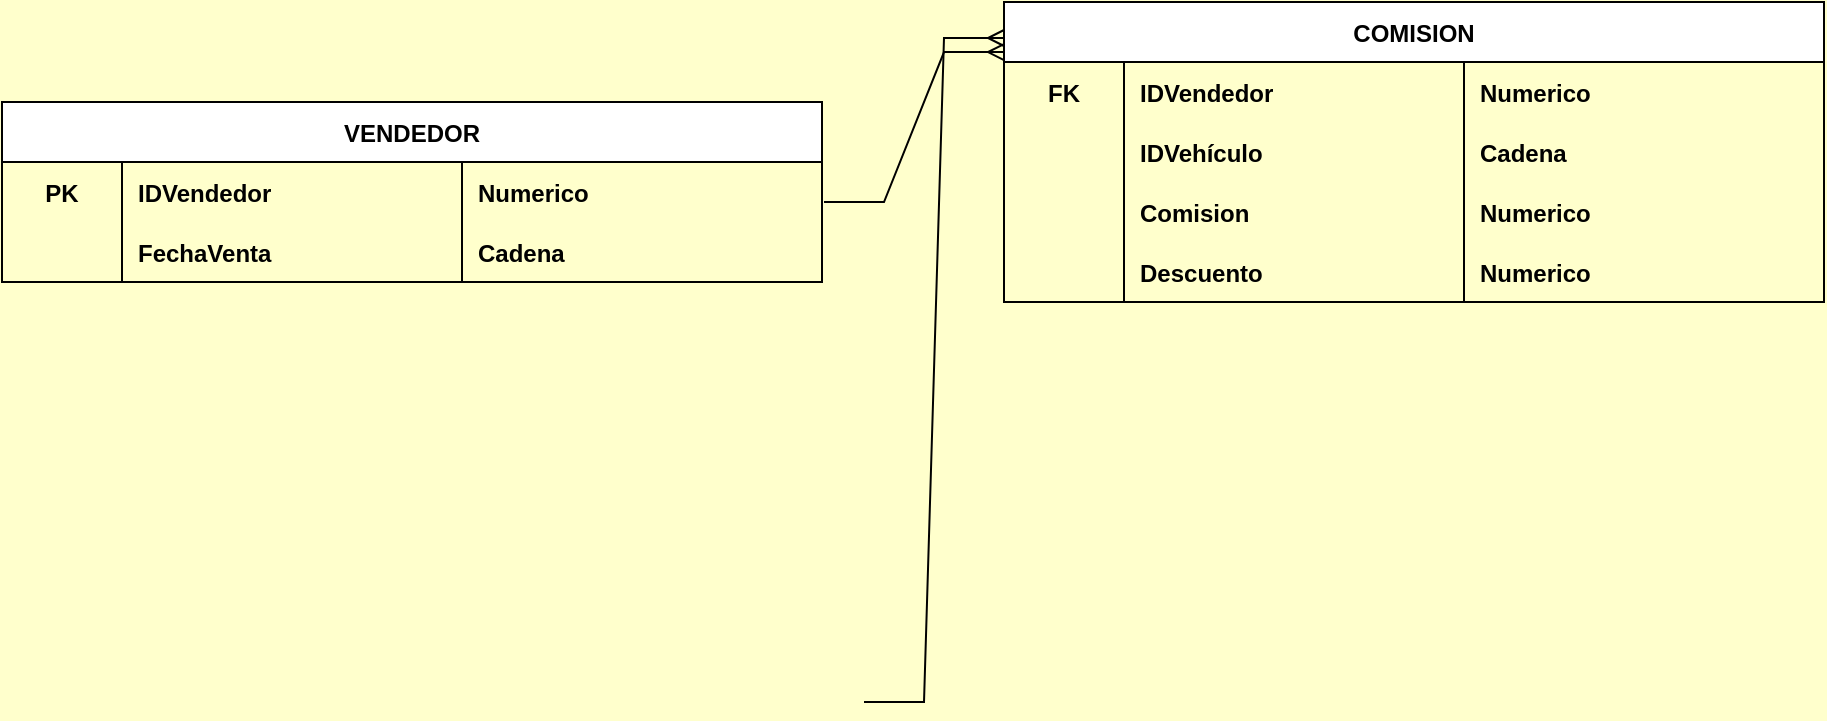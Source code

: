 <mxfile version="17.2.4" type="device"><diagram id="jKdWsyDY0a56_EqpBp-Y" name="Página-1"><mxGraphModel dx="1342" dy="695" grid="1" gridSize="10" guides="1" tooltips="1" connect="1" arrows="1" fold="1" page="1" pageScale="1" pageWidth="1200" pageHeight="1600" background="#FFFFCC" math="0" shadow="0"><root><mxCell id="0"/><mxCell id="1" parent="0"/><mxCell id="7ogoW4griEioWXmn6YCq-63" value="VENDEDOR" style="shape=table;startSize=30;container=1;collapsible=1;childLayout=tableLayout;fixedRows=1;rowLines=0;fontStyle=1;align=center;resizeLast=1;" parent="1" vertex="1"><mxGeometry x="119" y="210" width="410" height="90" as="geometry"/></mxCell><mxCell id="7ogoW4griEioWXmn6YCq-64" value="" style="shape=tableRow;horizontal=0;startSize=0;swimlaneHead=0;swimlaneBody=0;fillColor=none;collapsible=0;dropTarget=0;points=[[0,0.5],[1,0.5]];portConstraint=eastwest;top=0;left=0;right=0;bottom=0;" parent="7ogoW4griEioWXmn6YCq-63" vertex="1"><mxGeometry y="30" width="410" height="30" as="geometry"/></mxCell><mxCell id="7ogoW4griEioWXmn6YCq-65" value="PK" style="shape=partialRectangle;connectable=0;fillColor=none;top=0;left=0;bottom=0;right=0;fontStyle=1;overflow=hidden;" parent="7ogoW4griEioWXmn6YCq-64" vertex="1"><mxGeometry width="60" height="30" as="geometry"><mxRectangle width="60" height="30" as="alternateBounds"/></mxGeometry></mxCell><mxCell id="7ogoW4griEioWXmn6YCq-66" value="IDVendedor" style="shape=partialRectangle;connectable=0;fillColor=none;top=0;left=0;bottom=0;right=0;align=left;spacingLeft=6;fontStyle=1;overflow=hidden;strokeColor=none;" parent="7ogoW4griEioWXmn6YCq-64" vertex="1"><mxGeometry x="60" width="170" height="30" as="geometry"><mxRectangle width="170" height="30" as="alternateBounds"/></mxGeometry></mxCell><mxCell id="7ogoW4griEioWXmn6YCq-76" value="Numerico" style="shape=partialRectangle;connectable=0;fillColor=none;top=0;left=0;bottom=0;right=0;align=left;spacingLeft=6;fontStyle=1;overflow=hidden;" parent="7ogoW4griEioWXmn6YCq-64" vertex="1"><mxGeometry x="230" width="180" height="30" as="geometry"><mxRectangle width="180" height="30" as="alternateBounds"/></mxGeometry></mxCell><mxCell id="7ogoW4griEioWXmn6YCq-77" style="shape=tableRow;horizontal=0;startSize=0;swimlaneHead=0;swimlaneBody=0;fillColor=none;collapsible=0;dropTarget=0;points=[[0,0.5],[1,0.5]];portConstraint=eastwest;top=0;left=0;right=0;bottom=0;" parent="7ogoW4griEioWXmn6YCq-63" vertex="1"><mxGeometry y="60" width="410" height="30" as="geometry"/></mxCell><mxCell id="7ogoW4griEioWXmn6YCq-78" style="shape=partialRectangle;connectable=0;fillColor=none;top=0;left=0;bottom=0;right=0;fontStyle=1;overflow=hidden;" parent="7ogoW4griEioWXmn6YCq-77" vertex="1"><mxGeometry width="60" height="30" as="geometry"><mxRectangle width="60" height="30" as="alternateBounds"/></mxGeometry></mxCell><mxCell id="7ogoW4griEioWXmn6YCq-79" value="FechaVenta" style="shape=partialRectangle;connectable=0;fillColor=none;top=0;left=0;bottom=0;right=0;align=left;spacingLeft=6;fontStyle=1;overflow=hidden;" parent="7ogoW4griEioWXmn6YCq-77" vertex="1"><mxGeometry x="60" width="170" height="30" as="geometry"><mxRectangle width="170" height="30" as="alternateBounds"/></mxGeometry></mxCell><mxCell id="7ogoW4griEioWXmn6YCq-80" value="Cadena" style="shape=partialRectangle;connectable=0;fillColor=none;top=0;left=0;bottom=0;right=0;align=left;spacingLeft=6;fontStyle=1;overflow=hidden;" parent="7ogoW4griEioWXmn6YCq-77" vertex="1"><mxGeometry x="230" width="180" height="30" as="geometry"><mxRectangle width="180" height="30" as="alternateBounds"/></mxGeometry></mxCell><mxCell id="6xfqXx4kbU0Y_EfPTJHc-1" value="COMISION" style="shape=table;startSize=30;container=1;collapsible=1;childLayout=tableLayout;fixedRows=1;rowLines=0;fontStyle=1;align=center;resizeLast=1;" parent="1" vertex="1"><mxGeometry x="620" y="160" width="410" height="150" as="geometry"/></mxCell><mxCell id="6xfqXx4kbU0Y_EfPTJHc-2" value="" style="shape=tableRow;horizontal=0;startSize=0;swimlaneHead=0;swimlaneBody=0;fillColor=none;collapsible=0;dropTarget=0;points=[[0,0.5],[1,0.5]];portConstraint=eastwest;top=0;left=0;right=0;bottom=0;" parent="6xfqXx4kbU0Y_EfPTJHc-1" vertex="1"><mxGeometry y="30" width="410" height="30" as="geometry"/></mxCell><mxCell id="6xfqXx4kbU0Y_EfPTJHc-3" value="FK" style="shape=partialRectangle;connectable=0;fillColor=none;top=0;left=0;bottom=0;right=0;fontStyle=1;overflow=hidden;" parent="6xfqXx4kbU0Y_EfPTJHc-2" vertex="1"><mxGeometry width="60" height="30" as="geometry"><mxRectangle width="60" height="30" as="alternateBounds"/></mxGeometry></mxCell><mxCell id="6xfqXx4kbU0Y_EfPTJHc-4" value="IDVendedor" style="shape=partialRectangle;connectable=0;fillColor=none;top=0;left=0;bottom=0;right=0;align=left;spacingLeft=6;fontStyle=1;overflow=hidden;strokeColor=none;" parent="6xfqXx4kbU0Y_EfPTJHc-2" vertex="1"><mxGeometry x="60" width="170" height="30" as="geometry"><mxRectangle width="170" height="30" as="alternateBounds"/></mxGeometry></mxCell><mxCell id="6xfqXx4kbU0Y_EfPTJHc-5" value="Numerico" style="shape=partialRectangle;connectable=0;fillColor=none;top=0;left=0;bottom=0;right=0;align=left;spacingLeft=6;fontStyle=1;overflow=hidden;" parent="6xfqXx4kbU0Y_EfPTJHc-2" vertex="1"><mxGeometry x="230" width="180" height="30" as="geometry"><mxRectangle width="180" height="30" as="alternateBounds"/></mxGeometry></mxCell><mxCell id="6xfqXx4kbU0Y_EfPTJHc-6" style="shape=tableRow;horizontal=0;startSize=0;swimlaneHead=0;swimlaneBody=0;fillColor=none;collapsible=0;dropTarget=0;points=[[0,0.5],[1,0.5]];portConstraint=eastwest;top=0;left=0;right=0;bottom=0;" parent="6xfqXx4kbU0Y_EfPTJHc-1" vertex="1"><mxGeometry y="60" width="410" height="30" as="geometry"/></mxCell><mxCell id="6xfqXx4kbU0Y_EfPTJHc-7" style="shape=partialRectangle;connectable=0;fillColor=none;top=0;left=0;bottom=0;right=0;fontStyle=1;overflow=hidden;" parent="6xfqXx4kbU0Y_EfPTJHc-6" vertex="1"><mxGeometry width="60" height="30" as="geometry"><mxRectangle width="60" height="30" as="alternateBounds"/></mxGeometry></mxCell><mxCell id="6xfqXx4kbU0Y_EfPTJHc-8" value="IDVehículo" style="shape=partialRectangle;connectable=0;fillColor=none;top=0;left=0;bottom=0;right=0;align=left;spacingLeft=6;fontStyle=1;overflow=hidden;" parent="6xfqXx4kbU0Y_EfPTJHc-6" vertex="1"><mxGeometry x="60" width="170" height="30" as="geometry"><mxRectangle width="170" height="30" as="alternateBounds"/></mxGeometry></mxCell><mxCell id="6xfqXx4kbU0Y_EfPTJHc-9" value="Cadena" style="shape=partialRectangle;connectable=0;fillColor=none;top=0;left=0;bottom=0;right=0;align=left;spacingLeft=6;fontStyle=1;overflow=hidden;" parent="6xfqXx4kbU0Y_EfPTJHc-6" vertex="1"><mxGeometry x="230" width="180" height="30" as="geometry"><mxRectangle width="180" height="30" as="alternateBounds"/></mxGeometry></mxCell><mxCell id="6xfqXx4kbU0Y_EfPTJHc-10" style="shape=tableRow;horizontal=0;startSize=0;swimlaneHead=0;swimlaneBody=0;fillColor=none;collapsible=0;dropTarget=0;points=[[0,0.5],[1,0.5]];portConstraint=eastwest;top=0;left=0;right=0;bottom=0;" parent="6xfqXx4kbU0Y_EfPTJHc-1" vertex="1"><mxGeometry y="90" width="410" height="30" as="geometry"/></mxCell><mxCell id="6xfqXx4kbU0Y_EfPTJHc-11" style="shape=partialRectangle;connectable=0;fillColor=none;top=0;left=0;bottom=0;right=0;fontStyle=1;overflow=hidden;" parent="6xfqXx4kbU0Y_EfPTJHc-10" vertex="1"><mxGeometry width="60" height="30" as="geometry"><mxRectangle width="60" height="30" as="alternateBounds"/></mxGeometry></mxCell><mxCell id="6xfqXx4kbU0Y_EfPTJHc-12" value="Comision" style="shape=partialRectangle;connectable=0;fillColor=none;top=0;left=0;bottom=0;right=0;align=left;spacingLeft=6;fontStyle=1;overflow=hidden;strokeColor=none;" parent="6xfqXx4kbU0Y_EfPTJHc-10" vertex="1"><mxGeometry x="60" width="170" height="30" as="geometry"><mxRectangle width="170" height="30" as="alternateBounds"/></mxGeometry></mxCell><mxCell id="6xfqXx4kbU0Y_EfPTJHc-13" value="Numerico" style="shape=partialRectangle;connectable=0;fillColor=none;top=0;left=0;bottom=0;right=0;align=left;spacingLeft=6;fontStyle=1;overflow=hidden;" parent="6xfqXx4kbU0Y_EfPTJHc-10" vertex="1"><mxGeometry x="230" width="180" height="30" as="geometry"><mxRectangle width="180" height="30" as="alternateBounds"/></mxGeometry></mxCell><mxCell id="DIZLPH8J7M5bQmwrWY1D-29" style="shape=tableRow;horizontal=0;startSize=0;swimlaneHead=0;swimlaneBody=0;fillColor=none;collapsible=0;dropTarget=0;points=[[0,0.5],[1,0.5]];portConstraint=eastwest;top=0;left=0;right=0;bottom=0;" vertex="1" parent="6xfqXx4kbU0Y_EfPTJHc-1"><mxGeometry y="120" width="410" height="30" as="geometry"/></mxCell><mxCell id="DIZLPH8J7M5bQmwrWY1D-30" style="shape=partialRectangle;connectable=0;fillColor=none;top=0;left=0;bottom=0;right=0;fontStyle=1;overflow=hidden;" vertex="1" parent="DIZLPH8J7M5bQmwrWY1D-29"><mxGeometry width="60" height="30" as="geometry"><mxRectangle width="60" height="30" as="alternateBounds"/></mxGeometry></mxCell><mxCell id="DIZLPH8J7M5bQmwrWY1D-31" value="Descuento" style="shape=partialRectangle;connectable=0;fillColor=none;top=0;left=0;bottom=0;right=0;align=left;spacingLeft=6;fontStyle=1;overflow=hidden;strokeColor=none;" vertex="1" parent="DIZLPH8J7M5bQmwrWY1D-29"><mxGeometry x="60" width="170" height="30" as="geometry"><mxRectangle width="170" height="30" as="alternateBounds"/></mxGeometry></mxCell><mxCell id="DIZLPH8J7M5bQmwrWY1D-32" value="Numerico" style="shape=partialRectangle;connectable=0;fillColor=none;top=0;left=0;bottom=0;right=0;align=left;spacingLeft=6;fontStyle=1;overflow=hidden;" vertex="1" parent="DIZLPH8J7M5bQmwrWY1D-29"><mxGeometry x="230" width="180" height="30" as="geometry"><mxRectangle width="180" height="30" as="alternateBounds"/></mxGeometry></mxCell><mxCell id="DIZLPH8J7M5bQmwrWY1D-5" value="" style="edgeStyle=entityRelationEdgeStyle;fontSize=12;html=1;endArrow=ERmany;rounded=0;exitX=0.995;exitY=-0.1;exitDx=0;exitDy=0;exitPerimeter=0;entryX=0;entryY=0.12;entryDx=0;entryDy=0;entryPerimeter=0;" edge="1" parent="1" source="7ogoW4griEioWXmn6YCq-238" target="6xfqXx4kbU0Y_EfPTJHc-1"><mxGeometry width="100" height="100" relative="1" as="geometry"><mxPoint x="550" y="510" as="sourcePoint"/><mxPoint x="110" y="590" as="targetPoint"/></mxGeometry></mxCell><mxCell id="DIZLPH8J7M5bQmwrWY1D-27" value="" style="edgeStyle=entityRelationEdgeStyle;fontSize=12;html=1;endArrow=ERmany;rounded=0;entryX=0;entryY=0.167;entryDx=0;entryDy=0;entryPerimeter=0;" edge="1" parent="1" target="6xfqXx4kbU0Y_EfPTJHc-1"><mxGeometry width="100" height="100" relative="1" as="geometry"><mxPoint x="530" y="260" as="sourcePoint"/><mxPoint x="610" y="170" as="targetPoint"/></mxGeometry></mxCell></root></mxGraphModel></diagram></mxfile>